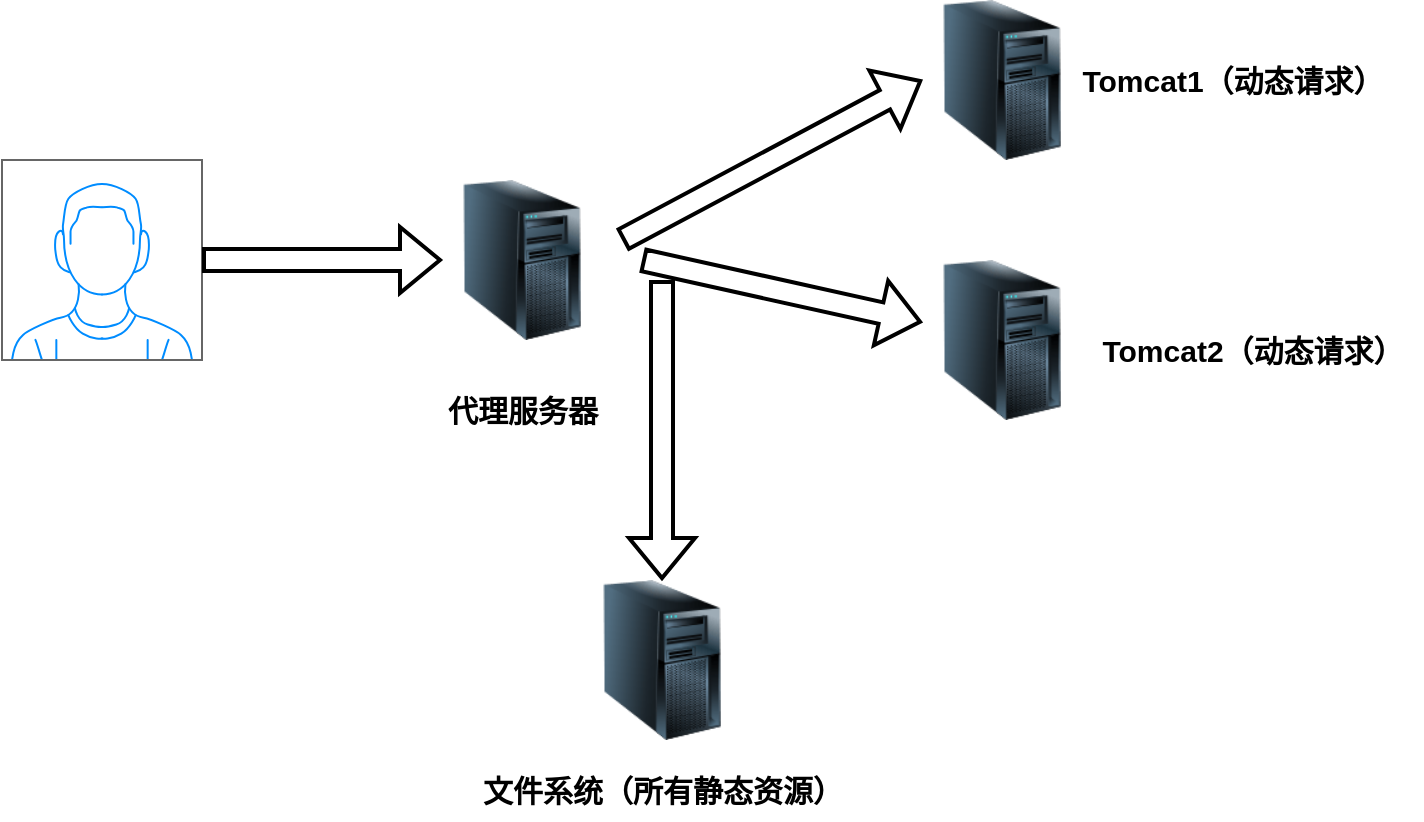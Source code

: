 <mxfile version="20.3.0" type="device"><diagram id="lblQHPFTpmovAdYzDmx8" name="第 1 页"><mxGraphModel dx="1038" dy="649" grid="1" gridSize="10" guides="1" tooltips="1" connect="1" arrows="1" fold="1" page="1" pageScale="1" pageWidth="827" pageHeight="1169" math="0" shadow="0"><root><mxCell id="0"/><mxCell id="1" parent="0"/><mxCell id="gkh73_zWC6bwRU-B9yH_-2" value="" style="verticalLabelPosition=bottom;shadow=0;dashed=0;align=center;html=1;verticalAlign=top;strokeWidth=1;shape=mxgraph.mockup.containers.userMale;strokeColor=#666666;strokeColor2=#008cff;" vertex="1" parent="1"><mxGeometry x="100" y="230" width="100" height="100" as="geometry"/></mxCell><mxCell id="gkh73_zWC6bwRU-B9yH_-16" value="" style="image;html=1;image=img/lib/clip_art/computers/Server_Tower_128x128.png;fontSize=15;fillColor=none;" vertex="1" parent="1"><mxGeometry x="320" y="240" width="80" height="80" as="geometry"/></mxCell><mxCell id="gkh73_zWC6bwRU-B9yH_-17" value="" style="shape=flexArrow;endArrow=classic;html=1;rounded=0;strokeWidth=2;fontSize=15;" edge="1" parent="1" source="gkh73_zWC6bwRU-B9yH_-2" target="gkh73_zWC6bwRU-B9yH_-16"><mxGeometry width="50" height="50" relative="1" as="geometry"><mxPoint x="410" y="270" as="sourcePoint"/><mxPoint x="460" y="220" as="targetPoint"/></mxGeometry></mxCell><mxCell id="gkh73_zWC6bwRU-B9yH_-18" value="" style="image;html=1;image=img/lib/clip_art/computers/Server_Tower_128x128.png;fontSize=15;fillColor=none;" vertex="1" parent="1"><mxGeometry x="560" y="150" width="80" height="80" as="geometry"/></mxCell><mxCell id="gkh73_zWC6bwRU-B9yH_-19" value="" style="image;html=1;image=img/lib/clip_art/computers/Server_Tower_128x128.png;fontSize=15;fillColor=none;" vertex="1" parent="1"><mxGeometry x="560" y="280" width="80" height="80" as="geometry"/></mxCell><mxCell id="gkh73_zWC6bwRU-B9yH_-20" value="" style="image;html=1;image=img/lib/clip_art/computers/Server_Tower_128x128.png;fontSize=15;fillColor=none;" vertex="1" parent="1"><mxGeometry x="390" y="440" width="80" height="80" as="geometry"/></mxCell><mxCell id="gkh73_zWC6bwRU-B9yH_-21" value="" style="shape=flexArrow;endArrow=classic;html=1;rounded=0;strokeWidth=2;fontSize=15;entryX=0;entryY=0.5;entryDx=0;entryDy=0;" edge="1" parent="1" target="gkh73_zWC6bwRU-B9yH_-18"><mxGeometry width="50" height="50" relative="1" as="geometry"><mxPoint x="410" y="270" as="sourcePoint"/><mxPoint x="460" y="220" as="targetPoint"/></mxGeometry></mxCell><mxCell id="gkh73_zWC6bwRU-B9yH_-22" value="" style="shape=flexArrow;endArrow=classic;html=1;rounded=0;strokeWidth=2;fontSize=15;" edge="1" parent="1" target="gkh73_zWC6bwRU-B9yH_-19"><mxGeometry width="50" height="50" relative="1" as="geometry"><mxPoint x="420" y="280" as="sourcePoint"/><mxPoint x="600" y="180" as="targetPoint"/></mxGeometry></mxCell><mxCell id="gkh73_zWC6bwRU-B9yH_-23" value="" style="shape=flexArrow;endArrow=classic;html=1;rounded=0;strokeWidth=2;fontSize=15;entryX=0.5;entryY=0;entryDx=0;entryDy=0;" edge="1" parent="1" target="gkh73_zWC6bwRU-B9yH_-20"><mxGeometry width="50" height="50" relative="1" as="geometry"><mxPoint x="430" y="290" as="sourcePoint"/><mxPoint x="610" y="281.818" as="targetPoint"/></mxGeometry></mxCell><mxCell id="gkh73_zWC6bwRU-B9yH_-24" value="代理服务器" style="text;html=1;align=center;verticalAlign=middle;resizable=0;points=[];autosize=1;strokeColor=none;fillColor=none;fontSize=15;fontStyle=1" vertex="1" parent="1"><mxGeometry x="310" y="340" width="100" height="30" as="geometry"/></mxCell><mxCell id="gkh73_zWC6bwRU-B9yH_-25" value="Tomcat1（动态请求）" style="text;html=1;align=center;verticalAlign=middle;resizable=0;points=[];autosize=1;strokeColor=none;fillColor=none;fontSize=15;fontStyle=1" vertex="1" parent="1"><mxGeometry x="630" y="175" width="170" height="30" as="geometry"/></mxCell><mxCell id="gkh73_zWC6bwRU-B9yH_-26" value="Tomcat2（动态请求）" style="text;html=1;align=center;verticalAlign=middle;resizable=0;points=[];autosize=1;strokeColor=none;fillColor=none;fontSize=15;fontStyle=1" vertex="1" parent="1"><mxGeometry x="640" y="310" width="170" height="30" as="geometry"/></mxCell><mxCell id="gkh73_zWC6bwRU-B9yH_-27" value="文件系统（所有静态资源）" style="text;html=1;align=center;verticalAlign=middle;resizable=0;points=[];autosize=1;strokeColor=none;fillColor=none;fontSize=15;fontStyle=1" vertex="1" parent="1"><mxGeometry x="330" y="530" width="200" height="30" as="geometry"/></mxCell></root></mxGraphModel></diagram></mxfile>